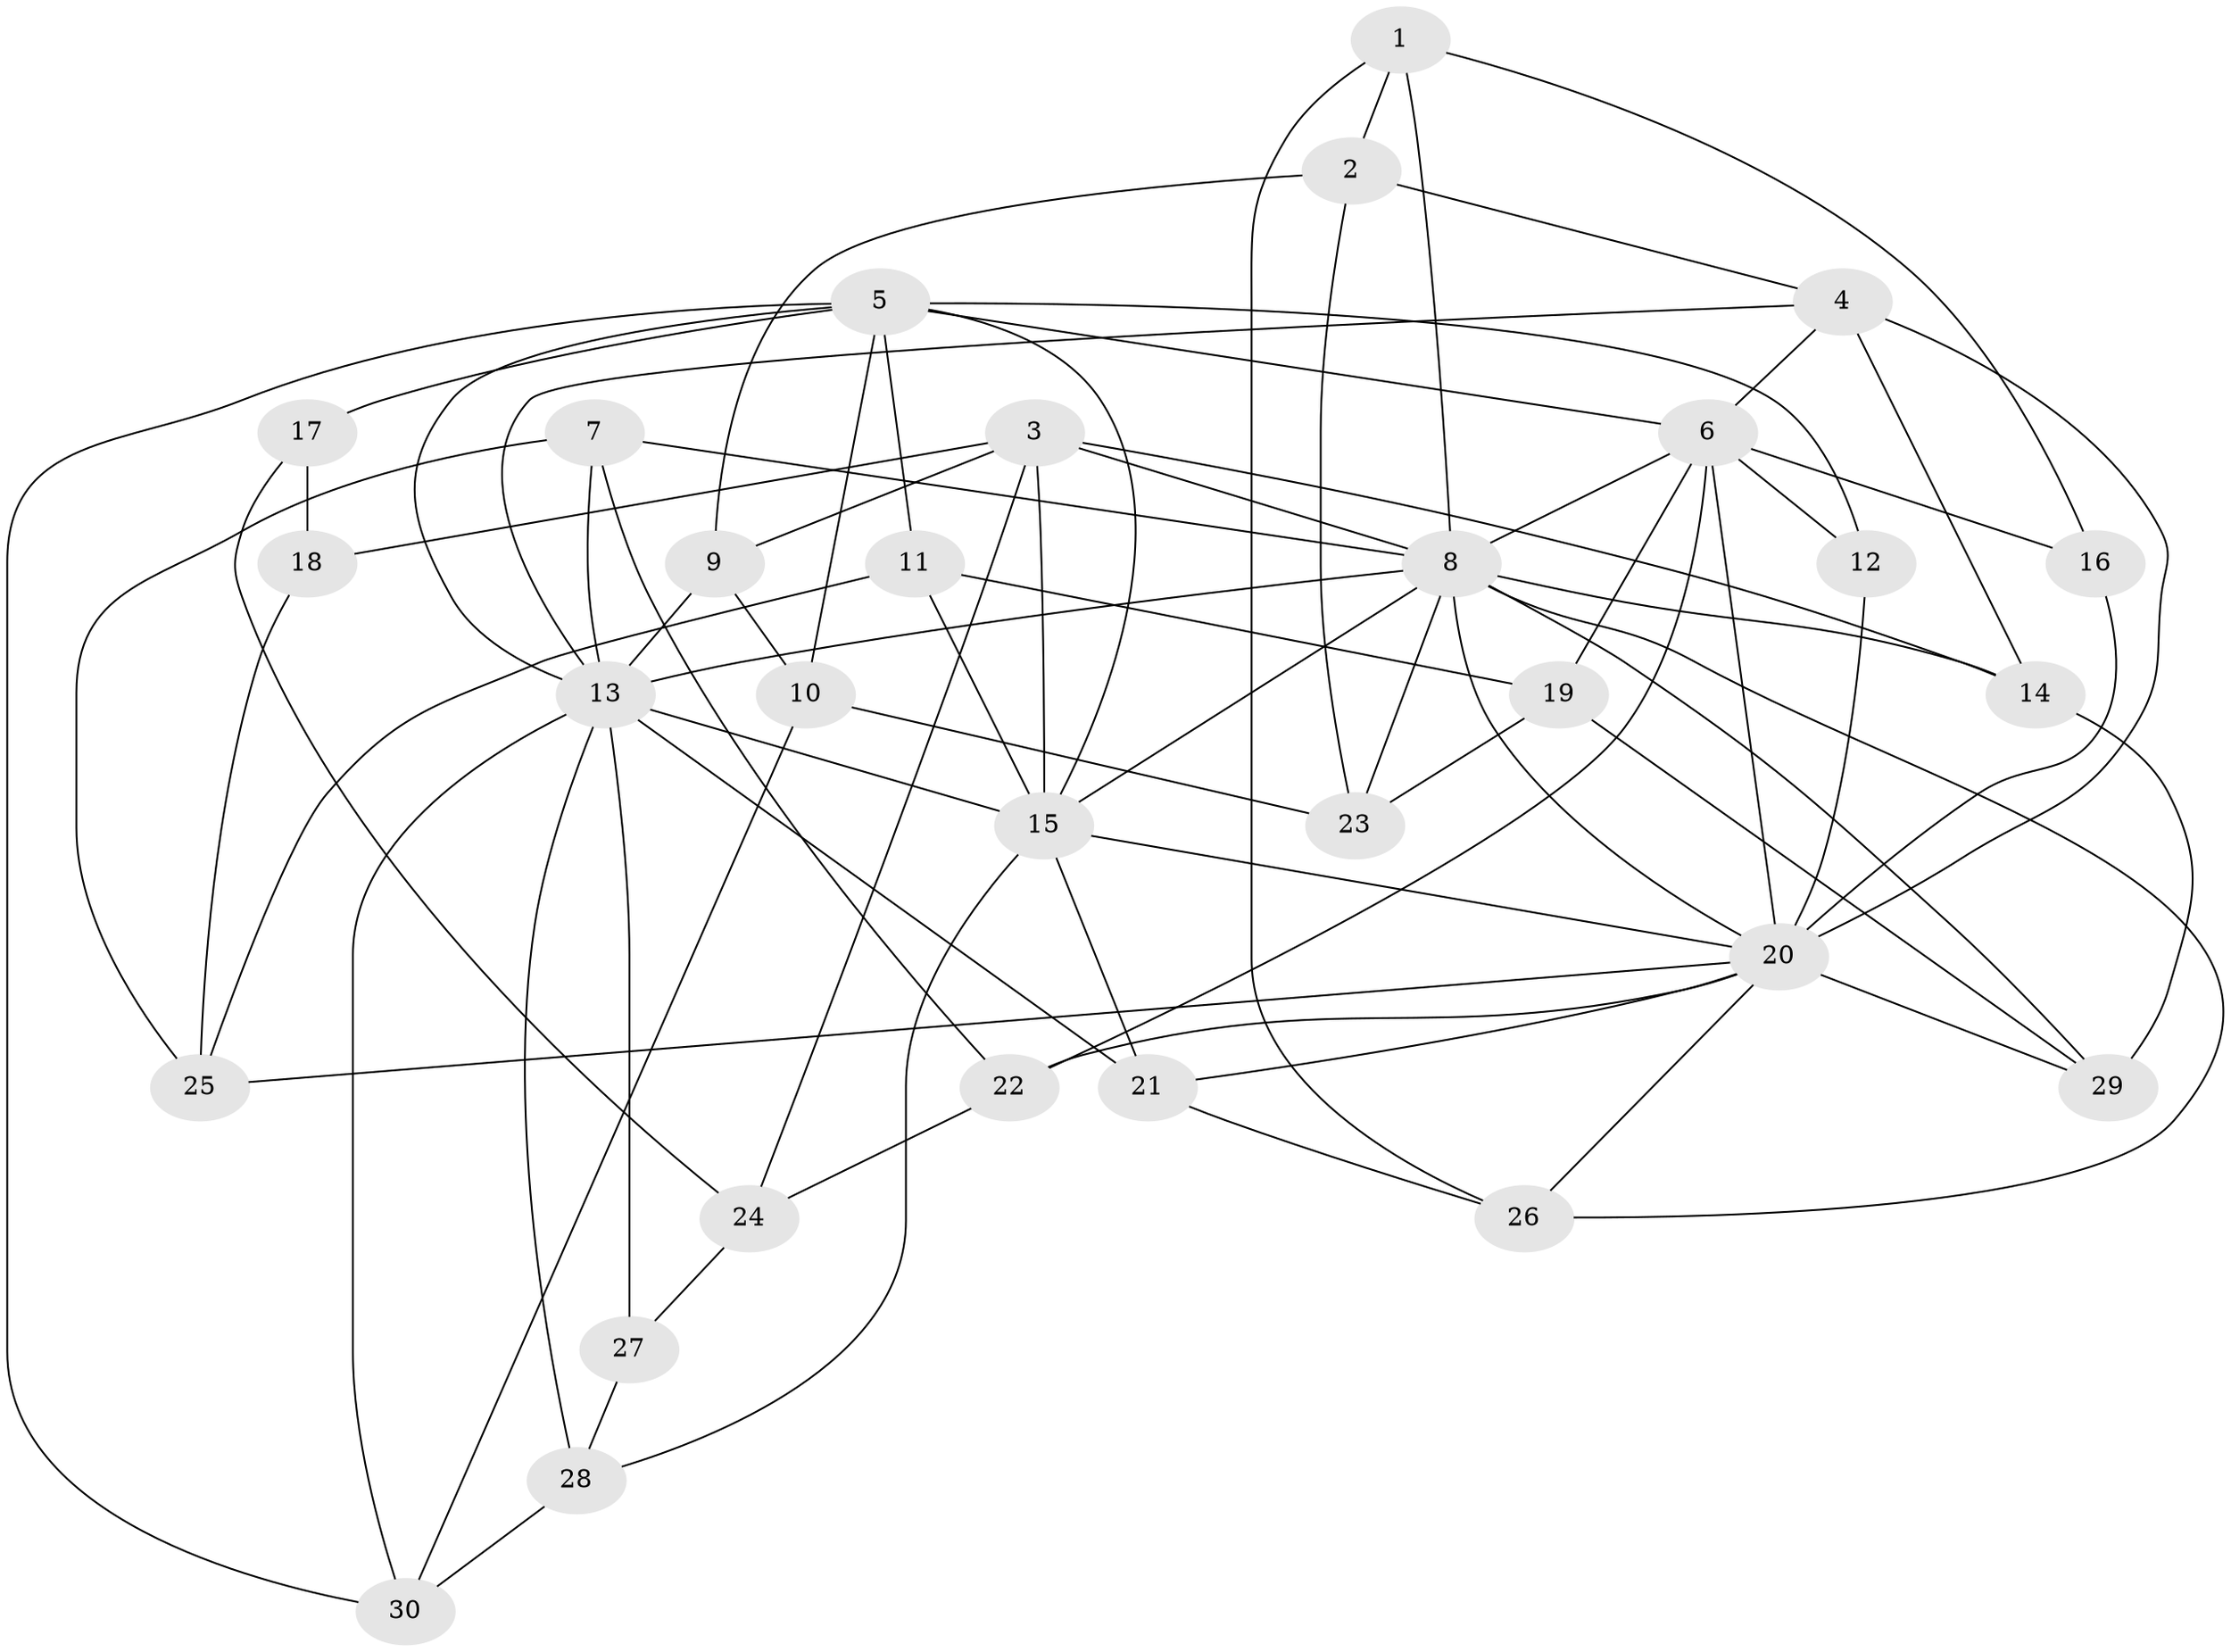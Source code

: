 // original degree distribution, {4: 1.0}
// Generated by graph-tools (version 1.1) at 2025/53/03/04/25 22:53:58]
// undirected, 30 vertices, 75 edges
graph export_dot {
  node [color=gray90,style=filled];
  1;
  2;
  3;
  4;
  5;
  6;
  7;
  8;
  9;
  10;
  11;
  12;
  13;
  14;
  15;
  16;
  17;
  18;
  19;
  20;
  21;
  22;
  23;
  24;
  25;
  26;
  27;
  28;
  29;
  30;
  1 -- 2 [weight=1.0];
  1 -- 8 [weight=1.0];
  1 -- 16 [weight=1.0];
  1 -- 26 [weight=1.0];
  2 -- 4 [weight=1.0];
  2 -- 9 [weight=1.0];
  2 -- 23 [weight=1.0];
  3 -- 8 [weight=1.0];
  3 -- 9 [weight=1.0];
  3 -- 14 [weight=1.0];
  3 -- 15 [weight=2.0];
  3 -- 18 [weight=2.0];
  3 -- 24 [weight=1.0];
  4 -- 6 [weight=1.0];
  4 -- 13 [weight=1.0];
  4 -- 14 [weight=1.0];
  4 -- 20 [weight=2.0];
  5 -- 6 [weight=1.0];
  5 -- 10 [weight=1.0];
  5 -- 11 [weight=1.0];
  5 -- 12 [weight=2.0];
  5 -- 13 [weight=1.0];
  5 -- 15 [weight=1.0];
  5 -- 17 [weight=2.0];
  5 -- 30 [weight=1.0];
  6 -- 8 [weight=2.0];
  6 -- 12 [weight=1.0];
  6 -- 16 [weight=2.0];
  6 -- 19 [weight=1.0];
  6 -- 20 [weight=1.0];
  6 -- 22 [weight=1.0];
  7 -- 8 [weight=1.0];
  7 -- 13 [weight=1.0];
  7 -- 22 [weight=1.0];
  7 -- 25 [weight=1.0];
  8 -- 13 [weight=1.0];
  8 -- 14 [weight=1.0];
  8 -- 15 [weight=1.0];
  8 -- 20 [weight=1.0];
  8 -- 23 [weight=1.0];
  8 -- 26 [weight=1.0];
  8 -- 29 [weight=1.0];
  9 -- 10 [weight=1.0];
  9 -- 13 [weight=1.0];
  10 -- 23 [weight=1.0];
  10 -- 30 [weight=1.0];
  11 -- 15 [weight=1.0];
  11 -- 19 [weight=1.0];
  11 -- 25 [weight=1.0];
  12 -- 20 [weight=1.0];
  13 -- 15 [weight=2.0];
  13 -- 21 [weight=1.0];
  13 -- 27 [weight=2.0];
  13 -- 28 [weight=1.0];
  13 -- 30 [weight=1.0];
  14 -- 29 [weight=1.0];
  15 -- 20 [weight=1.0];
  15 -- 21 [weight=1.0];
  15 -- 28 [weight=1.0];
  16 -- 20 [weight=1.0];
  17 -- 18 [weight=1.0];
  17 -- 24 [weight=1.0];
  18 -- 25 [weight=1.0];
  19 -- 23 [weight=1.0];
  19 -- 29 [weight=1.0];
  20 -- 21 [weight=1.0];
  20 -- 22 [weight=1.0];
  20 -- 25 [weight=1.0];
  20 -- 26 [weight=1.0];
  20 -- 29 [weight=1.0];
  21 -- 26 [weight=1.0];
  22 -- 24 [weight=1.0];
  24 -- 27 [weight=1.0];
  27 -- 28 [weight=1.0];
  28 -- 30 [weight=1.0];
}
